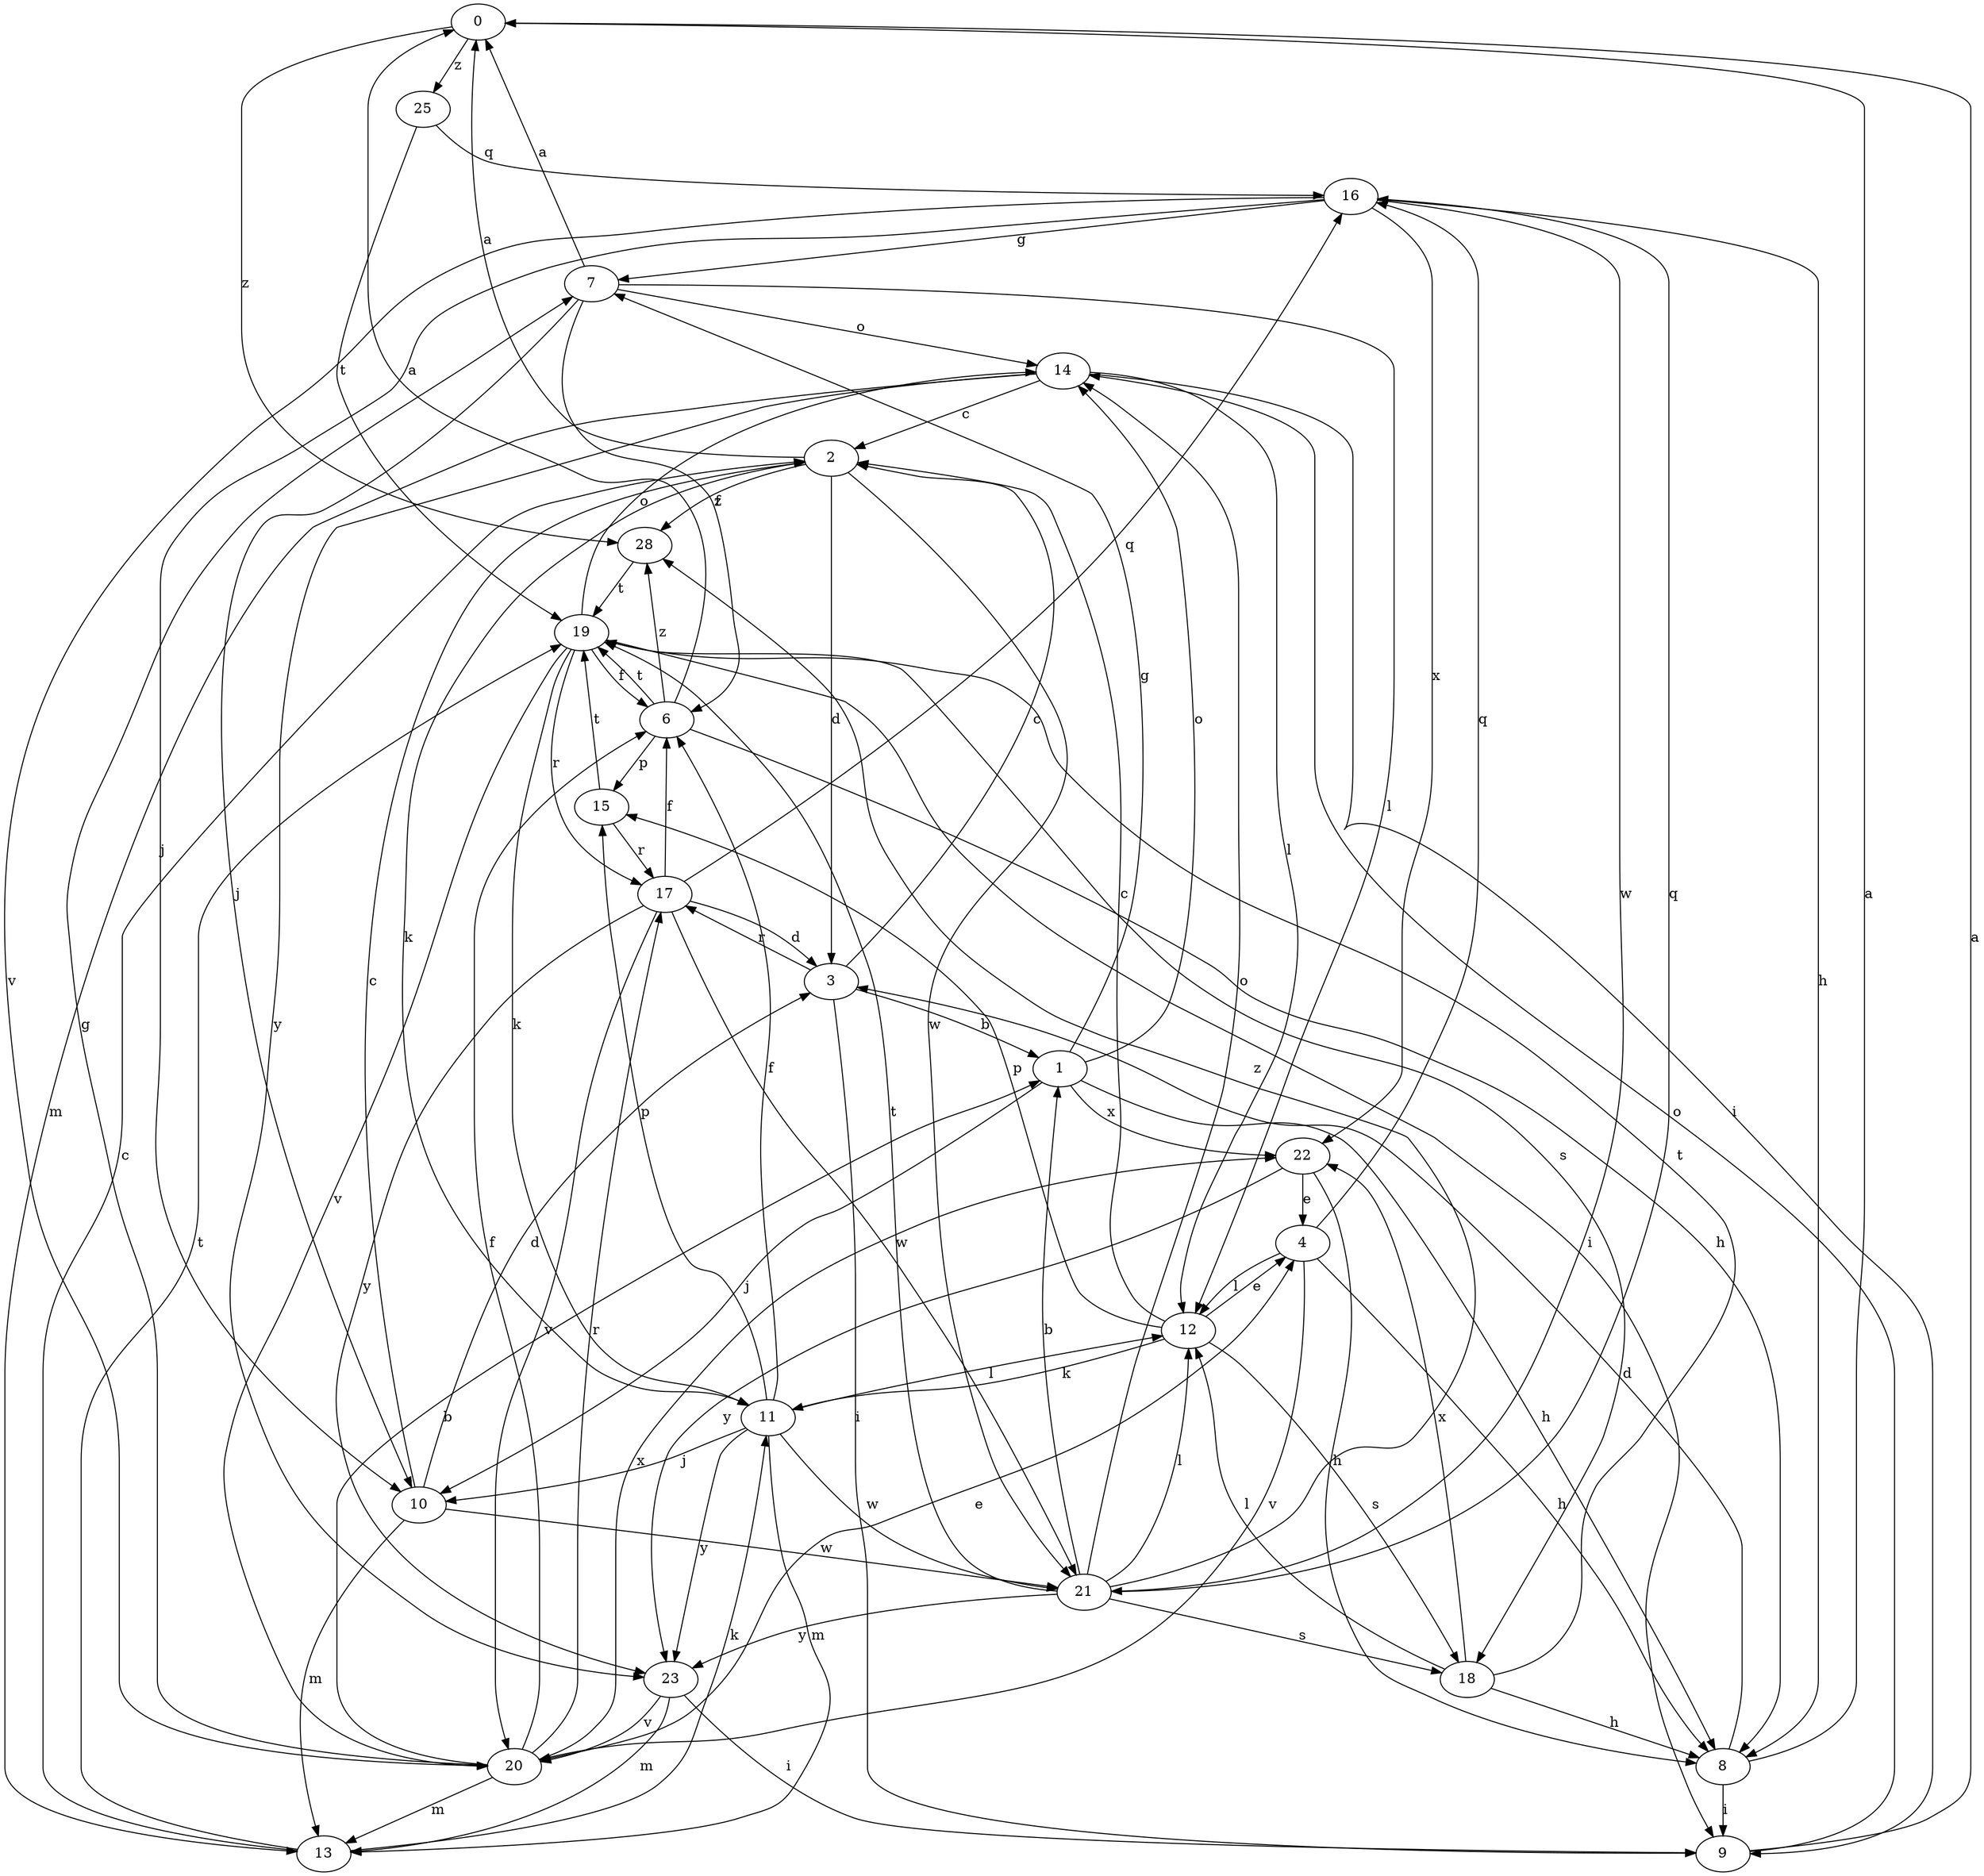 strict digraph  {
0;
1;
2;
3;
4;
6;
7;
8;
9;
10;
11;
12;
13;
14;
15;
16;
17;
18;
19;
20;
21;
22;
23;
25;
28;
0 -> 25  [label=z];
0 -> 28  [label=z];
1 -> 7  [label=g];
1 -> 8  [label=h];
1 -> 10  [label=j];
1 -> 14  [label=o];
1 -> 22  [label=x];
2 -> 0  [label=a];
2 -> 3  [label=d];
2 -> 11  [label=k];
2 -> 21  [label=w];
2 -> 28  [label=z];
3 -> 1  [label=b];
3 -> 2  [label=c];
3 -> 9  [label=i];
3 -> 17  [label=r];
4 -> 8  [label=h];
4 -> 12  [label=l];
4 -> 16  [label=q];
4 -> 20  [label=v];
6 -> 0  [label=a];
6 -> 8  [label=h];
6 -> 15  [label=p];
6 -> 19  [label=t];
6 -> 28  [label=z];
7 -> 0  [label=a];
7 -> 6  [label=f];
7 -> 10  [label=j];
7 -> 12  [label=l];
7 -> 14  [label=o];
8 -> 0  [label=a];
8 -> 3  [label=d];
8 -> 9  [label=i];
9 -> 0  [label=a];
9 -> 14  [label=o];
10 -> 2  [label=c];
10 -> 3  [label=d];
10 -> 13  [label=m];
10 -> 21  [label=w];
11 -> 6  [label=f];
11 -> 10  [label=j];
11 -> 12  [label=l];
11 -> 13  [label=m];
11 -> 15  [label=p];
11 -> 21  [label=w];
11 -> 23  [label=y];
12 -> 2  [label=c];
12 -> 4  [label=e];
12 -> 11  [label=k];
12 -> 15  [label=p];
12 -> 18  [label=s];
13 -> 2  [label=c];
13 -> 11  [label=k];
13 -> 19  [label=t];
14 -> 2  [label=c];
14 -> 9  [label=i];
14 -> 12  [label=l];
14 -> 13  [label=m];
14 -> 23  [label=y];
15 -> 17  [label=r];
15 -> 19  [label=t];
16 -> 7  [label=g];
16 -> 8  [label=h];
16 -> 10  [label=j];
16 -> 20  [label=v];
16 -> 21  [label=w];
16 -> 22  [label=x];
17 -> 3  [label=d];
17 -> 6  [label=f];
17 -> 16  [label=q];
17 -> 20  [label=v];
17 -> 21  [label=w];
17 -> 23  [label=y];
18 -> 8  [label=h];
18 -> 12  [label=l];
18 -> 19  [label=t];
18 -> 22  [label=x];
19 -> 6  [label=f];
19 -> 9  [label=i];
19 -> 11  [label=k];
19 -> 14  [label=o];
19 -> 17  [label=r];
19 -> 18  [label=s];
19 -> 20  [label=v];
20 -> 1  [label=b];
20 -> 4  [label=e];
20 -> 6  [label=f];
20 -> 7  [label=g];
20 -> 13  [label=m];
20 -> 17  [label=r];
20 -> 22  [label=x];
21 -> 1  [label=b];
21 -> 12  [label=l];
21 -> 14  [label=o];
21 -> 16  [label=q];
21 -> 18  [label=s];
21 -> 19  [label=t];
21 -> 23  [label=y];
21 -> 28  [label=z];
22 -> 4  [label=e];
22 -> 8  [label=h];
22 -> 23  [label=y];
23 -> 9  [label=i];
23 -> 13  [label=m];
23 -> 20  [label=v];
25 -> 16  [label=q];
25 -> 19  [label=t];
28 -> 19  [label=t];
}

